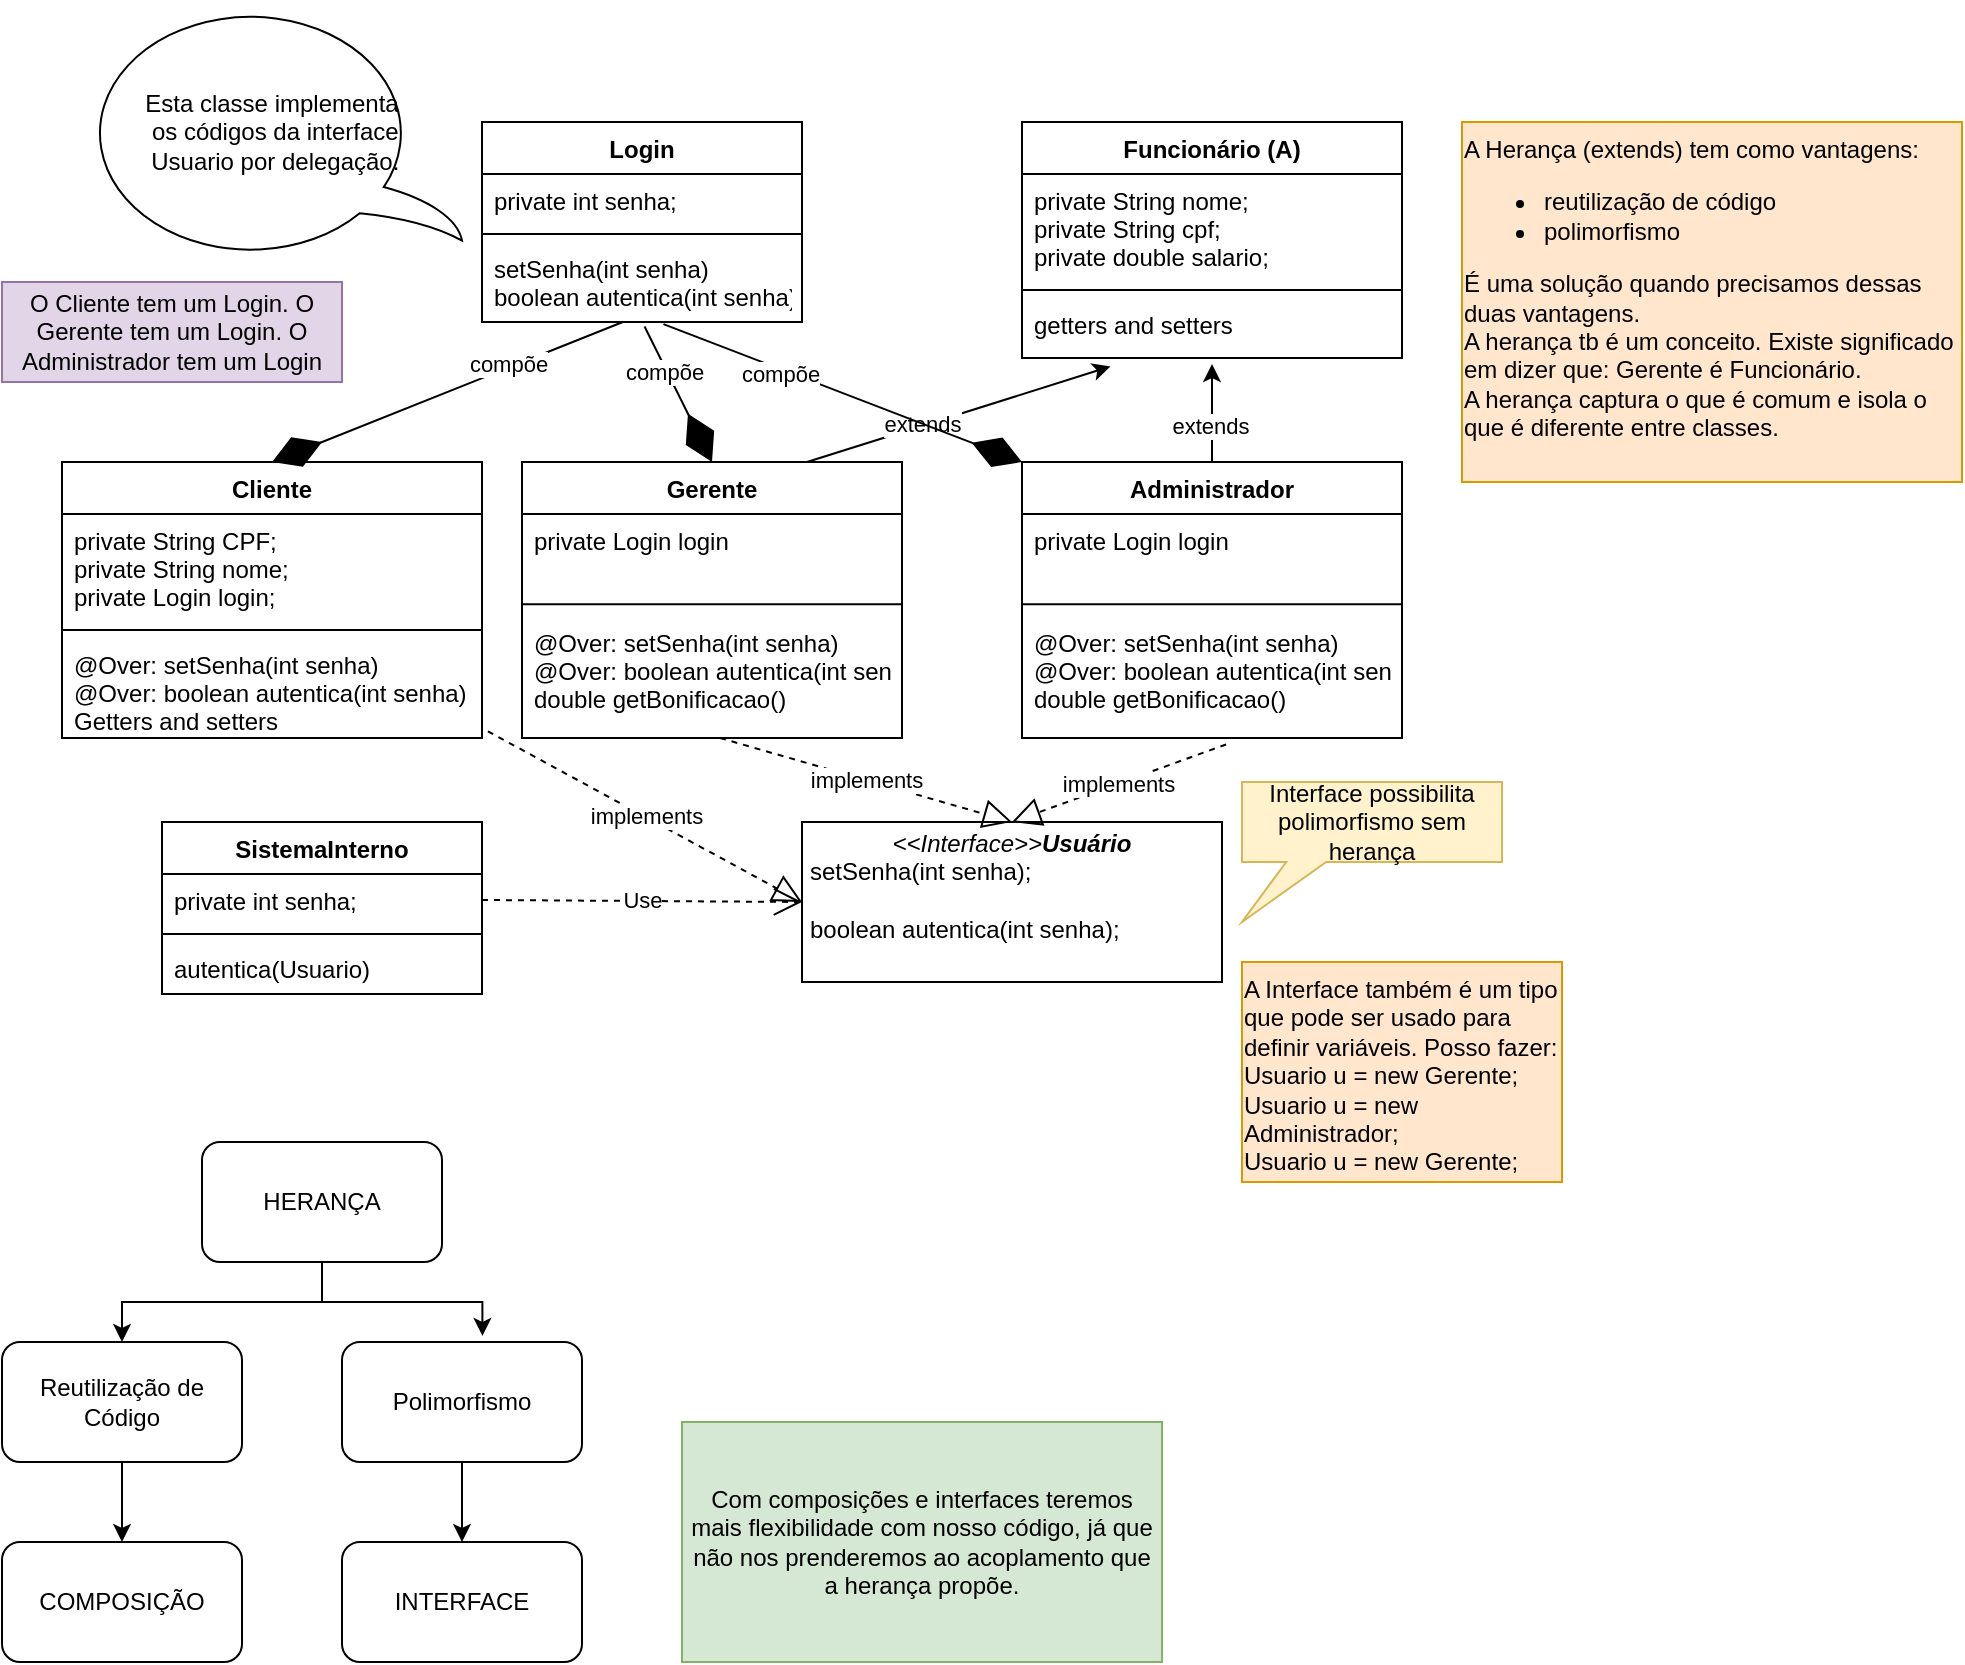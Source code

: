 <mxfile version="13.4.8" type="device"><diagram id="N3ectSr6NzeaWyhj3LWK" name="Page-1"><mxGraphModel dx="1021" dy="1356" grid="1" gridSize="10" guides="1" tooltips="1" connect="1" arrows="1" fold="1" page="1" pageScale="1" pageWidth="1169" pageHeight="827" math="0" shadow="0"><root><mxCell id="0"/><mxCell id="1" parent="0"/><mxCell id="nulYfMEAzVKRkCk0otPI-3" value="" style="endArrow=classic;html=1;exitX=0.75;exitY=0;exitDx=0;exitDy=0;entryX=0.233;entryY=1.141;entryDx=0;entryDy=0;entryPerimeter=0;" edge="1" parent="1" source="nulYfMEAzVKRkCk0otPI-17" target="nulYfMEAzVKRkCk0otPI-10"><mxGeometry width="50" height="50" relative="1" as="geometry"><mxPoint x="410" y="200" as="sourcePoint"/><mxPoint x="414" y="100" as="targetPoint"/></mxGeometry></mxCell><mxCell id="nulYfMEAzVKRkCk0otPI-4" value="extends" style="edgeLabel;html=1;align=center;verticalAlign=middle;resizable=0;points=[];" vertex="1" connectable="0" parent="nulYfMEAzVKRkCk0otPI-3"><mxGeometry x="-0.24" y="1" relative="1" as="geometry"><mxPoint as="offset"/></mxGeometry></mxCell><mxCell id="nulYfMEAzVKRkCk0otPI-12" value="&lt;p style=&quot;margin: 0px ; margin-top: 4px ; text-align: center&quot;&gt;&lt;i&gt;&amp;lt;&amp;lt;Interface&amp;gt;&amp;gt;&lt;b&gt;Usuário&lt;/b&gt;&lt;/i&gt;&lt;br&gt;&lt;/p&gt;&lt;p style=&quot;margin: 0px ; margin-left: 4px&quot;&gt;setSenha(int senha);&lt;/p&gt;&lt;p style=&quot;margin: 0px ; margin-left: 4px&quot;&gt;&lt;br&gt;&lt;/p&gt;&lt;p style=&quot;margin: 0px ; margin-left: 4px&quot;&gt;boolean autentica(int senha);&lt;/p&gt;" style="verticalAlign=top;align=left;overflow=fill;fontSize=12;fontFamily=Helvetica;html=1;" vertex="1" parent="1"><mxGeometry x="440" y="360" width="210" height="80" as="geometry"/></mxCell><mxCell id="nulYfMEAzVKRkCk0otPI-22" value="" style="group" vertex="1" connectable="0" parent="1"><mxGeometry x="300" y="180" width="190" height="140" as="geometry"/></mxCell><mxCell id="nulYfMEAzVKRkCk0otPI-17" value="Gerente" style="swimlane;fontStyle=1;align=center;verticalAlign=top;childLayout=stackLayout;horizontal=1;startSize=26;horizontalStack=0;resizeParent=1;resizeParentMax=0;resizeLast=0;collapsible=1;marginBottom=0;" vertex="1" parent="nulYfMEAzVKRkCk0otPI-22"><mxGeometry width="190" height="138.002" as="geometry"/></mxCell><mxCell id="nulYfMEAzVKRkCk0otPI-18" value="private Login login" style="text;strokeColor=none;fillColor=none;align=left;verticalAlign=top;spacingLeft=4;spacingRight=4;overflow=hidden;rotatable=0;points=[[0,0.5],[1,0.5]];portConstraint=eastwest;" vertex="1" parent="nulYfMEAzVKRkCk0otPI-17"><mxGeometry y="26" width="190" height="39.07" as="geometry"/></mxCell><mxCell id="nulYfMEAzVKRkCk0otPI-19" value="" style="line;strokeWidth=1;fillColor=none;align=left;verticalAlign=middle;spacingTop=-1;spacingLeft=3;spacingRight=3;rotatable=0;labelPosition=right;points=[];portConstraint=eastwest;" vertex="1" parent="nulYfMEAzVKRkCk0otPI-17"><mxGeometry y="65.07" width="190" height="12.021" as="geometry"/></mxCell><mxCell id="nulYfMEAzVKRkCk0otPI-20" value="@Over: setSenha(int senha)&#10;@Over: boolean autentica(int senha)&#10;double getBonificacao()" style="text;strokeColor=none;fillColor=none;align=left;verticalAlign=top;spacingLeft=4;spacingRight=4;overflow=hidden;rotatable=0;points=[[0,0.5],[1,0.5]];portConstraint=eastwest;" vertex="1" parent="nulYfMEAzVKRkCk0otPI-17"><mxGeometry y="77.091" width="190" height="60.911" as="geometry"/></mxCell><mxCell id="nulYfMEAzVKRkCk0otPI-29" value="" style="endArrow=classic;html=1;exitX=0.5;exitY=0;exitDx=0;exitDy=0;" edge="1" parent="1" source="nulYfMEAzVKRkCk0otPI-25"><mxGeometry width="50" height="50" relative="1" as="geometry"><mxPoint x="435" y="190" as="sourcePoint"/><mxPoint x="645" y="131" as="targetPoint"/></mxGeometry></mxCell><mxCell id="nulYfMEAzVKRkCk0otPI-30" value="extends" style="edgeLabel;html=1;align=center;verticalAlign=middle;resizable=0;points=[];" vertex="1" connectable="0" parent="nulYfMEAzVKRkCk0otPI-29"><mxGeometry x="-0.24" y="1" relative="1" as="geometry"><mxPoint as="offset"/></mxGeometry></mxCell><mxCell id="nulYfMEAzVKRkCk0otPI-42" value="" style="group" vertex="1" connectable="0" parent="1"><mxGeometry x="120" y="360" width="160" height="86" as="geometry"/></mxCell><mxCell id="nulYfMEAzVKRkCk0otPI-37" value="SistemaInterno" style="swimlane;fontStyle=1;align=center;verticalAlign=top;childLayout=stackLayout;horizontal=1;startSize=26;horizontalStack=0;resizeParent=1;resizeParentMax=0;resizeLast=0;collapsible=1;marginBottom=0;" vertex="1" parent="nulYfMEAzVKRkCk0otPI-42"><mxGeometry width="160" height="86" as="geometry"/></mxCell><mxCell id="nulYfMEAzVKRkCk0otPI-38" value="private int senha;" style="text;strokeColor=none;fillColor=none;align=left;verticalAlign=top;spacingLeft=4;spacingRight=4;overflow=hidden;rotatable=0;points=[[0,0.5],[1,0.5]];portConstraint=eastwest;" vertex="1" parent="nulYfMEAzVKRkCk0otPI-37"><mxGeometry y="26" width="160" height="26" as="geometry"/></mxCell><mxCell id="nulYfMEAzVKRkCk0otPI-39" value="" style="line;strokeWidth=1;fillColor=none;align=left;verticalAlign=middle;spacingTop=-1;spacingLeft=3;spacingRight=3;rotatable=0;labelPosition=right;points=[];portConstraint=eastwest;" vertex="1" parent="nulYfMEAzVKRkCk0otPI-37"><mxGeometry y="52" width="160" height="8" as="geometry"/></mxCell><mxCell id="nulYfMEAzVKRkCk0otPI-40" value="autentica(Usuario)" style="text;strokeColor=none;fillColor=none;align=left;verticalAlign=top;spacingLeft=4;spacingRight=4;overflow=hidden;rotatable=0;points=[[0,0.5],[1,0.5]];portConstraint=eastwest;" vertex="1" parent="nulYfMEAzVKRkCk0otPI-37"><mxGeometry y="60" width="160" height="26" as="geometry"/></mxCell><mxCell id="nulYfMEAzVKRkCk0otPI-43" value="Use" style="endArrow=open;endSize=12;dashed=1;html=1;exitX=1;exitY=0.5;exitDx=0;exitDy=0;entryX=0;entryY=0.5;entryDx=0;entryDy=0;" edge="1" parent="1" source="nulYfMEAzVKRkCk0otPI-38" target="nulYfMEAzVKRkCk0otPI-12"><mxGeometry width="160" relative="1" as="geometry"><mxPoint x="330" y="230" as="sourcePoint"/><mxPoint x="240" y="300" as="targetPoint"/></mxGeometry></mxCell><mxCell id="nulYfMEAzVKRkCk0otPI-44" value="" style="group" vertex="1" connectable="0" parent="1"><mxGeometry x="550" y="10" width="190" height="118" as="geometry"/></mxCell><mxCell id="nulYfMEAzVKRkCk0otPI-23" value="" style="group" vertex="1" connectable="0" parent="nulYfMEAzVKRkCk0otPI-44"><mxGeometry width="190" height="118" as="geometry"/></mxCell><mxCell id="nulYfMEAzVKRkCk0otPI-11" value="" style="group" vertex="1" connectable="0" parent="nulYfMEAzVKRkCk0otPI-23"><mxGeometry width="190" height="118" as="geometry"/></mxCell><mxCell id="nulYfMEAzVKRkCk0otPI-7" value="Funcionário (A)" style="swimlane;fontStyle=1;align=center;verticalAlign=top;childLayout=stackLayout;horizontal=1;startSize=26;horizontalStack=0;resizeParent=1;resizeParentMax=0;resizeLast=0;collapsible=1;marginBottom=0;" vertex="1" parent="nulYfMEAzVKRkCk0otPI-11"><mxGeometry width="190" height="118" as="geometry"/></mxCell><mxCell id="nulYfMEAzVKRkCk0otPI-8" value="private String nome;&#10;&#9;private String cpf;&#10;&#9;private double salario;" style="text;strokeColor=none;fillColor=none;align=left;verticalAlign=top;spacingLeft=4;spacingRight=4;overflow=hidden;rotatable=0;points=[[0,0.5],[1,0.5]];portConstraint=eastwest;" vertex="1" parent="nulYfMEAzVKRkCk0otPI-7"><mxGeometry y="26" width="190" height="54" as="geometry"/></mxCell><mxCell id="nulYfMEAzVKRkCk0otPI-9" value="" style="line;strokeWidth=1;fillColor=none;align=left;verticalAlign=middle;spacingTop=-1;spacingLeft=3;spacingRight=3;rotatable=0;labelPosition=right;points=[];portConstraint=eastwest;" vertex="1" parent="nulYfMEAzVKRkCk0otPI-7"><mxGeometry y="80" width="190" height="8" as="geometry"/></mxCell><mxCell id="nulYfMEAzVKRkCk0otPI-10" value="getters and setters" style="text;strokeColor=none;fillColor=none;align=left;verticalAlign=top;spacingLeft=4;spacingRight=4;overflow=hidden;rotatable=0;points=[[0,0.5],[1,0.5]];portConstraint=eastwest;" vertex="1" parent="nulYfMEAzVKRkCk0otPI-7"><mxGeometry y="88" width="190" height="30" as="geometry"/></mxCell><mxCell id="nulYfMEAzVKRkCk0otPI-45" value="" style="group" vertex="1" connectable="0" parent="1"><mxGeometry x="280" y="10" width="160" height="100" as="geometry"/></mxCell><mxCell id="nulYfMEAzVKRkCk0otPI-41" value="" style="group" vertex="1" connectable="0" parent="nulYfMEAzVKRkCk0otPI-45"><mxGeometry width="160" height="100" as="geometry"/></mxCell><mxCell id="nulYfMEAzVKRkCk0otPI-33" value="Login" style="swimlane;fontStyle=1;align=center;verticalAlign=top;childLayout=stackLayout;horizontal=1;startSize=26;horizontalStack=0;resizeParent=1;resizeParentMax=0;resizeLast=0;collapsible=1;marginBottom=0;" vertex="1" parent="nulYfMEAzVKRkCk0otPI-41"><mxGeometry width="160" height="100" as="geometry"/></mxCell><mxCell id="nulYfMEAzVKRkCk0otPI-34" value="private int senha;" style="text;strokeColor=none;fillColor=none;align=left;verticalAlign=top;spacingLeft=4;spacingRight=4;overflow=hidden;rotatable=0;points=[[0,0.5],[1,0.5]];portConstraint=eastwest;" vertex="1" parent="nulYfMEAzVKRkCk0otPI-33"><mxGeometry y="26" width="160" height="26" as="geometry"/></mxCell><mxCell id="nulYfMEAzVKRkCk0otPI-35" value="" style="line;strokeWidth=1;fillColor=none;align=left;verticalAlign=middle;spacingTop=-1;spacingLeft=3;spacingRight=3;rotatable=0;labelPosition=right;points=[];portConstraint=eastwest;" vertex="1" parent="nulYfMEAzVKRkCk0otPI-33"><mxGeometry y="52" width="160" height="8" as="geometry"/></mxCell><mxCell id="nulYfMEAzVKRkCk0otPI-36" value="setSenha(int senha)&#10;boolean autentica(int senha)" style="text;strokeColor=none;fillColor=none;align=left;verticalAlign=top;spacingLeft=4;spacingRight=4;overflow=hidden;rotatable=0;points=[[0,0.5],[1,0.5]];portConstraint=eastwest;" vertex="1" parent="nulYfMEAzVKRkCk0otPI-33"><mxGeometry y="60" width="160" height="40" as="geometry"/></mxCell><mxCell id="nulYfMEAzVKRkCk0otPI-49" value="implements" style="endArrow=block;dashed=1;endFill=0;endSize=12;html=1;exitX=0.521;exitY=1;exitDx=0;exitDy=0;exitPerimeter=0;entryX=0.5;entryY=0;entryDx=0;entryDy=0;" edge="1" parent="1" source="nulYfMEAzVKRkCk0otPI-20" target="nulYfMEAzVKRkCk0otPI-12"><mxGeometry width="160" relative="1" as="geometry"><mxPoint x="330" y="330" as="sourcePoint"/><mxPoint x="490" y="330" as="targetPoint"/></mxGeometry></mxCell><mxCell id="nulYfMEAzVKRkCk0otPI-50" value="implements" style="endArrow=block;dashed=1;endFill=0;endSize=12;html=1;exitX=0.537;exitY=1.053;exitDx=0;exitDy=0;exitPerimeter=0;entryX=0.5;entryY=0;entryDx=0;entryDy=0;" edge="1" parent="1" source="nulYfMEAzVKRkCk0otPI-28" target="nulYfMEAzVKRkCk0otPI-12"><mxGeometry width="160" relative="1" as="geometry"><mxPoint x="438.99" y="320.002" as="sourcePoint"/><mxPoint x="555" y="370" as="targetPoint"/></mxGeometry></mxCell><mxCell id="nulYfMEAzVKRkCk0otPI-51" value="implements" style="endArrow=block;dashed=1;endFill=0;endSize=12;html=1;exitX=1.014;exitY=0.933;exitDx=0;exitDy=0;exitPerimeter=0;" edge="1" parent="1" source="nulYfMEAzVKRkCk0otPI-16"><mxGeometry width="160" relative="1" as="geometry"><mxPoint x="448.99" y="330.002" as="sourcePoint"/><mxPoint x="440" y="400" as="targetPoint"/></mxGeometry></mxCell><mxCell id="nulYfMEAzVKRkCk0otPI-52" value="Interface possibilita polimorfismo sem herança" style="shape=callout;whiteSpace=wrap;html=1;perimeter=calloutPerimeter;size=30;position=0.17;position2=0;fillColor=#fff2cc;strokeColor=#d6b656;" vertex="1" parent="1"><mxGeometry x="660" y="340" width="130" height="70" as="geometry"/></mxCell><mxCell id="nulYfMEAzVKRkCk0otPI-54" value="&lt;div style=&quot;text-align: left&quot;&gt;&lt;span&gt;A Interface também é um tipo que pode ser usado para definir variáveis. Posso fazer:&lt;/span&gt;&lt;/div&gt;&lt;div style=&quot;text-align: left&quot;&gt;&lt;span&gt;Usuario u = new Gerente;&lt;/span&gt;&lt;/div&gt;&lt;div style=&quot;text-align: left&quot;&gt;&lt;span&gt;Usuario u = new Administrador;&lt;/span&gt;&lt;/div&gt;&lt;div style=&quot;text-align: left&quot;&gt;&lt;span&gt;Usuario u = new Gerente;&lt;/span&gt;&lt;/div&gt;&lt;div style=&quot;text-align: left&quot;&gt;&lt;span&gt;&lt;br&gt;&lt;/span&gt;&lt;/div&gt;&lt;div style=&quot;text-align: left&quot;&gt;&lt;span&gt;&lt;br&gt;&lt;/span&gt;&lt;/div&gt;" style="text;html=1;strokeColor=#d79b00;fillColor=#ffe6cc;align=center;verticalAlign=top;whiteSpace=wrap;rounded=0;" vertex="1" parent="1"><mxGeometry x="660" y="430" width="160" height="110" as="geometry"/></mxCell><mxCell id="nulYfMEAzVKRkCk0otPI-55" value="&lt;div style=&quot;text-align: left&quot;&gt;A Herança (extends) tem como vantagens:&lt;/div&gt;&lt;div style=&quot;text-align: left&quot;&gt;&lt;ul&gt;&lt;li&gt;reutilização de código&lt;/li&gt;&lt;li&gt;polimorfismo&lt;/li&gt;&lt;/ul&gt;&lt;/div&gt;&lt;div style=&quot;text-align: left&quot;&gt;&lt;span&gt;É uma solução quando precisamos dessas duas vantagens.&amp;nbsp;&lt;/span&gt;&lt;/div&gt;&lt;div style=&quot;text-align: left&quot;&gt;&lt;span&gt;A herança tb é um conceito. Existe significado em dizer que: Gerente é Funcionário.&lt;/span&gt;&lt;/div&gt;&lt;div style=&quot;text-align: left&quot;&gt;&lt;span&gt;A herança captura o que é comum e isola o que é diferente entre classes.&lt;/span&gt;&lt;/div&gt;&lt;div style=&quot;text-align: left&quot;&gt;&lt;span&gt;&lt;br&gt;&lt;/span&gt;&lt;/div&gt;" style="text;html=1;strokeColor=#d79b00;fillColor=#ffe6cc;align=center;verticalAlign=top;whiteSpace=wrap;rounded=0;" vertex="1" parent="1"><mxGeometry x="770" y="10" width="250" height="180" as="geometry"/></mxCell><mxCell id="nulYfMEAzVKRkCk0otPI-56" value="Esta classe implementa&lt;br&gt;&amp;nbsp;os códigos da interface&lt;br&gt;&amp;nbsp;Usuario por delegação." style="whiteSpace=wrap;html=1;shape=mxgraph.basic.oval_callout;rotation=0;direction=north;align=center;" vertex="1" parent="1"><mxGeometry x="80" y="-50" width="190" height="130" as="geometry"/></mxCell><mxCell id="nulYfMEAzVKRkCk0otPI-59" value="" style="endArrow=diamondThin;endFill=1;endSize=24;html=1;exitX=0.508;exitY=1.056;exitDx=0;exitDy=0;exitPerimeter=0;entryX=0.5;entryY=0;entryDx=0;entryDy=0;" edge="1" parent="1" source="nulYfMEAzVKRkCk0otPI-36" target="nulYfMEAzVKRkCk0otPI-17"><mxGeometry width="160" relative="1" as="geometry"><mxPoint x="230" y="120" as="sourcePoint"/><mxPoint x="330" y="160" as="targetPoint"/></mxGeometry></mxCell><mxCell id="nulYfMEAzVKRkCk0otPI-60" value="compõe" style="edgeLabel;html=1;align=center;verticalAlign=middle;resizable=0;points=[];" vertex="1" connectable="0" parent="nulYfMEAzVKRkCk0otPI-59"><mxGeometry x="-0.35" y="-2" relative="1" as="geometry"><mxPoint as="offset"/></mxGeometry></mxCell><mxCell id="nulYfMEAzVKRkCk0otPI-61" value="" style="endArrow=diamondThin;endFill=1;endSize=24;html=1;exitX=0.567;exitY=1.026;exitDx=0;exitDy=0;exitPerimeter=0;entryX=0;entryY=0;entryDx=0;entryDy=0;" edge="1" parent="1" source="nulYfMEAzVKRkCk0otPI-36" target="nulYfMEAzVKRkCk0otPI-25"><mxGeometry width="160" relative="1" as="geometry"><mxPoint x="497" y="180" as="sourcePoint"/><mxPoint x="470" y="112" as="targetPoint"/></mxGeometry></mxCell><mxCell id="nulYfMEAzVKRkCk0otPI-62" value="compõe" style="edgeLabel;html=1;align=center;verticalAlign=middle;resizable=0;points=[];" vertex="1" connectable="0" parent="nulYfMEAzVKRkCk0otPI-61"><mxGeometry x="-0.35" y="-2" relative="1" as="geometry"><mxPoint as="offset"/></mxGeometry></mxCell><mxCell id="nulYfMEAzVKRkCk0otPI-63" value="" style="group" vertex="1" connectable="0" parent="1"><mxGeometry x="70" y="180" width="210" height="138" as="geometry"/></mxCell><mxCell id="nulYfMEAzVKRkCk0otPI-31" value="" style="group" vertex="1" connectable="0" parent="nulYfMEAzVKRkCk0otPI-63"><mxGeometry width="210" height="138" as="geometry"/></mxCell><mxCell id="nulYfMEAzVKRkCk0otPI-13" value="Cliente" style="swimlane;fontStyle=1;align=center;verticalAlign=top;childLayout=stackLayout;horizontal=1;startSize=26;horizontalStack=0;resizeParent=1;resizeParentMax=0;resizeLast=0;collapsible=1;marginBottom=0;" vertex="1" parent="nulYfMEAzVKRkCk0otPI-31"><mxGeometry width="210" height="138" as="geometry"/></mxCell><mxCell id="nulYfMEAzVKRkCk0otPI-14" value="private String CPF;&#10;&#9;private String nome;&#10;&#9;private Login login;" style="text;strokeColor=none;fillColor=none;align=left;verticalAlign=top;spacingLeft=4;spacingRight=4;overflow=hidden;rotatable=0;points=[[0,0.5],[1,0.5]];portConstraint=eastwest;" vertex="1" parent="nulYfMEAzVKRkCk0otPI-13"><mxGeometry y="26" width="210" height="54" as="geometry"/></mxCell><mxCell id="nulYfMEAzVKRkCk0otPI-15" value="" style="line;strokeWidth=1;fillColor=none;align=left;verticalAlign=middle;spacingTop=-1;spacingLeft=3;spacingRight=3;rotatable=0;labelPosition=right;points=[];portConstraint=eastwest;" vertex="1" parent="nulYfMEAzVKRkCk0otPI-13"><mxGeometry y="80" width="210" height="8" as="geometry"/></mxCell><mxCell id="nulYfMEAzVKRkCk0otPI-16" value="@Over: setSenha(int senha)&#10;@Over: boolean autentica(int senha)&#10;Getters and setters" style="text;strokeColor=none;fillColor=none;align=left;verticalAlign=top;spacingLeft=4;spacingRight=4;overflow=hidden;rotatable=0;points=[[0,0.5],[1,0.5]];portConstraint=eastwest;" vertex="1" parent="nulYfMEAzVKRkCk0otPI-13"><mxGeometry y="88" width="210" height="50" as="geometry"/></mxCell><mxCell id="nulYfMEAzVKRkCk0otPI-64" value="" style="endArrow=diamondThin;endFill=1;endSize=24;html=1;exitX=0.442;exitY=0.997;exitDx=0;exitDy=0;exitPerimeter=0;entryX=0.5;entryY=0;entryDx=0;entryDy=0;" edge="1" parent="1" source="nulYfMEAzVKRkCk0otPI-36" target="nulYfMEAzVKRkCk0otPI-13"><mxGeometry width="160" relative="1" as="geometry"><mxPoint x="357" y="198" as="sourcePoint"/><mxPoint x="200" y="112" as="targetPoint"/></mxGeometry></mxCell><mxCell id="nulYfMEAzVKRkCk0otPI-65" value="compõe" style="edgeLabel;html=1;align=center;verticalAlign=middle;resizable=0;points=[];" vertex="1" connectable="0" parent="nulYfMEAzVKRkCk0otPI-64"><mxGeometry x="-0.35" y="-2" relative="1" as="geometry"><mxPoint as="offset"/></mxGeometry></mxCell><mxCell id="nulYfMEAzVKRkCk0otPI-66" value="" style="group" vertex="1" connectable="0" parent="1"><mxGeometry x="550" y="180" width="190" height="140" as="geometry"/></mxCell><mxCell id="nulYfMEAzVKRkCk0otPI-24" value="" style="group" vertex="1" connectable="0" parent="nulYfMEAzVKRkCk0otPI-66"><mxGeometry width="190" height="140" as="geometry"/></mxCell><mxCell id="nulYfMEAzVKRkCk0otPI-25" value="Administrador" style="swimlane;fontStyle=1;align=center;verticalAlign=top;childLayout=stackLayout;horizontal=1;startSize=26;horizontalStack=0;resizeParent=1;resizeParentMax=0;resizeLast=0;collapsible=1;marginBottom=0;" vertex="1" parent="nulYfMEAzVKRkCk0otPI-24"><mxGeometry width="190" height="138.002" as="geometry"/></mxCell><mxCell id="nulYfMEAzVKRkCk0otPI-26" value="private Login login" style="text;strokeColor=none;fillColor=none;align=left;verticalAlign=top;spacingLeft=4;spacingRight=4;overflow=hidden;rotatable=0;points=[[0,0.5],[1,0.5]];portConstraint=eastwest;" vertex="1" parent="nulYfMEAzVKRkCk0otPI-25"><mxGeometry y="26" width="190" height="39.07" as="geometry"/></mxCell><mxCell id="nulYfMEAzVKRkCk0otPI-27" value="" style="line;strokeWidth=1;fillColor=none;align=left;verticalAlign=middle;spacingTop=-1;spacingLeft=3;spacingRight=3;rotatable=0;labelPosition=right;points=[];portConstraint=eastwest;" vertex="1" parent="nulYfMEAzVKRkCk0otPI-25"><mxGeometry y="65.07" width="190" height="12.021" as="geometry"/></mxCell><mxCell id="nulYfMEAzVKRkCk0otPI-28" value="@Over: setSenha(int senha)&#10;@Over: boolean autentica(int senha)&#10;double getBonificacao()" style="text;strokeColor=none;fillColor=none;align=left;verticalAlign=top;spacingLeft=4;spacingRight=4;overflow=hidden;rotatable=0;points=[[0,0.5],[1,0.5]];portConstraint=eastwest;" vertex="1" parent="nulYfMEAzVKRkCk0otPI-25"><mxGeometry y="77.091" width="190" height="60.911" as="geometry"/></mxCell><mxCell id="nulYfMEAzVKRkCk0otPI-67" value="O Cliente tem um Login. O Gerente tem um Login. O Administrador tem um Login" style="text;html=1;strokeColor=#9673a6;fillColor=#e1d5e7;align=center;verticalAlign=middle;whiteSpace=wrap;rounded=0;" vertex="1" parent="1"><mxGeometry x="40" y="90" width="170" height="50" as="geometry"/></mxCell><mxCell id="nulYfMEAzVKRkCk0otPI-72" style="edgeStyle=orthogonalEdgeStyle;rounded=0;orthogonalLoop=1;jettySize=auto;html=1;entryX=0.5;entryY=0;entryDx=0;entryDy=0;" edge="1" parent="1" source="nulYfMEAzVKRkCk0otPI-69" target="nulYfMEAzVKRkCk0otPI-70"><mxGeometry relative="1" as="geometry"/></mxCell><mxCell id="nulYfMEAzVKRkCk0otPI-73" style="edgeStyle=orthogonalEdgeStyle;rounded=0;orthogonalLoop=1;jettySize=auto;html=1;entryX=0.585;entryY=-0.051;entryDx=0;entryDy=0;entryPerimeter=0;" edge="1" parent="1" source="nulYfMEAzVKRkCk0otPI-69" target="nulYfMEAzVKRkCk0otPI-71"><mxGeometry relative="1" as="geometry"/></mxCell><mxCell id="nulYfMEAzVKRkCk0otPI-69" value="HERANÇA" style="rounded=1;whiteSpace=wrap;html=1;align=center;" vertex="1" parent="1"><mxGeometry x="140" y="520" width="120" height="60" as="geometry"/></mxCell><mxCell id="nulYfMEAzVKRkCk0otPI-77" style="edgeStyle=orthogonalEdgeStyle;rounded=0;orthogonalLoop=1;jettySize=auto;html=1;entryX=0.5;entryY=0;entryDx=0;entryDy=0;" edge="1" parent="1" source="nulYfMEAzVKRkCk0otPI-70" target="nulYfMEAzVKRkCk0otPI-75"><mxGeometry relative="1" as="geometry"/></mxCell><mxCell id="nulYfMEAzVKRkCk0otPI-70" value="Reutilização de Código" style="rounded=1;whiteSpace=wrap;html=1;align=center;" vertex="1" parent="1"><mxGeometry x="40" y="620" width="120" height="60" as="geometry"/></mxCell><mxCell id="nulYfMEAzVKRkCk0otPI-76" style="edgeStyle=orthogonalEdgeStyle;rounded=0;orthogonalLoop=1;jettySize=auto;html=1;entryX=0.5;entryY=0;entryDx=0;entryDy=0;" edge="1" parent="1" source="nulYfMEAzVKRkCk0otPI-71" target="nulYfMEAzVKRkCk0otPI-74"><mxGeometry relative="1" as="geometry"/></mxCell><mxCell id="nulYfMEAzVKRkCk0otPI-71" value="Polimorfismo" style="rounded=1;whiteSpace=wrap;html=1;align=center;" vertex="1" parent="1"><mxGeometry x="210" y="620" width="120" height="60" as="geometry"/></mxCell><mxCell id="nulYfMEAzVKRkCk0otPI-74" value="INTERFACE" style="rounded=1;whiteSpace=wrap;html=1;align=center;" vertex="1" parent="1"><mxGeometry x="210" y="720" width="120" height="60" as="geometry"/></mxCell><mxCell id="nulYfMEAzVKRkCk0otPI-75" value="COMPOSIÇÃO" style="rounded=1;whiteSpace=wrap;html=1;align=center;" vertex="1" parent="1"><mxGeometry x="40" y="720" width="120" height="60" as="geometry"/></mxCell><mxCell id="nulYfMEAzVKRkCk0otPI-78" value="Com composições e interfaces teremos mais flexibilidade com nosso código, já que não nos prenderemos ao acoplamento que a herança propõe." style="text;html=1;strokeColor=#82b366;fillColor=#d5e8d4;align=center;verticalAlign=middle;whiteSpace=wrap;rounded=0;" vertex="1" parent="1"><mxGeometry x="380" y="660" width="240" height="120" as="geometry"/></mxCell></root></mxGraphModel></diagram></mxfile>